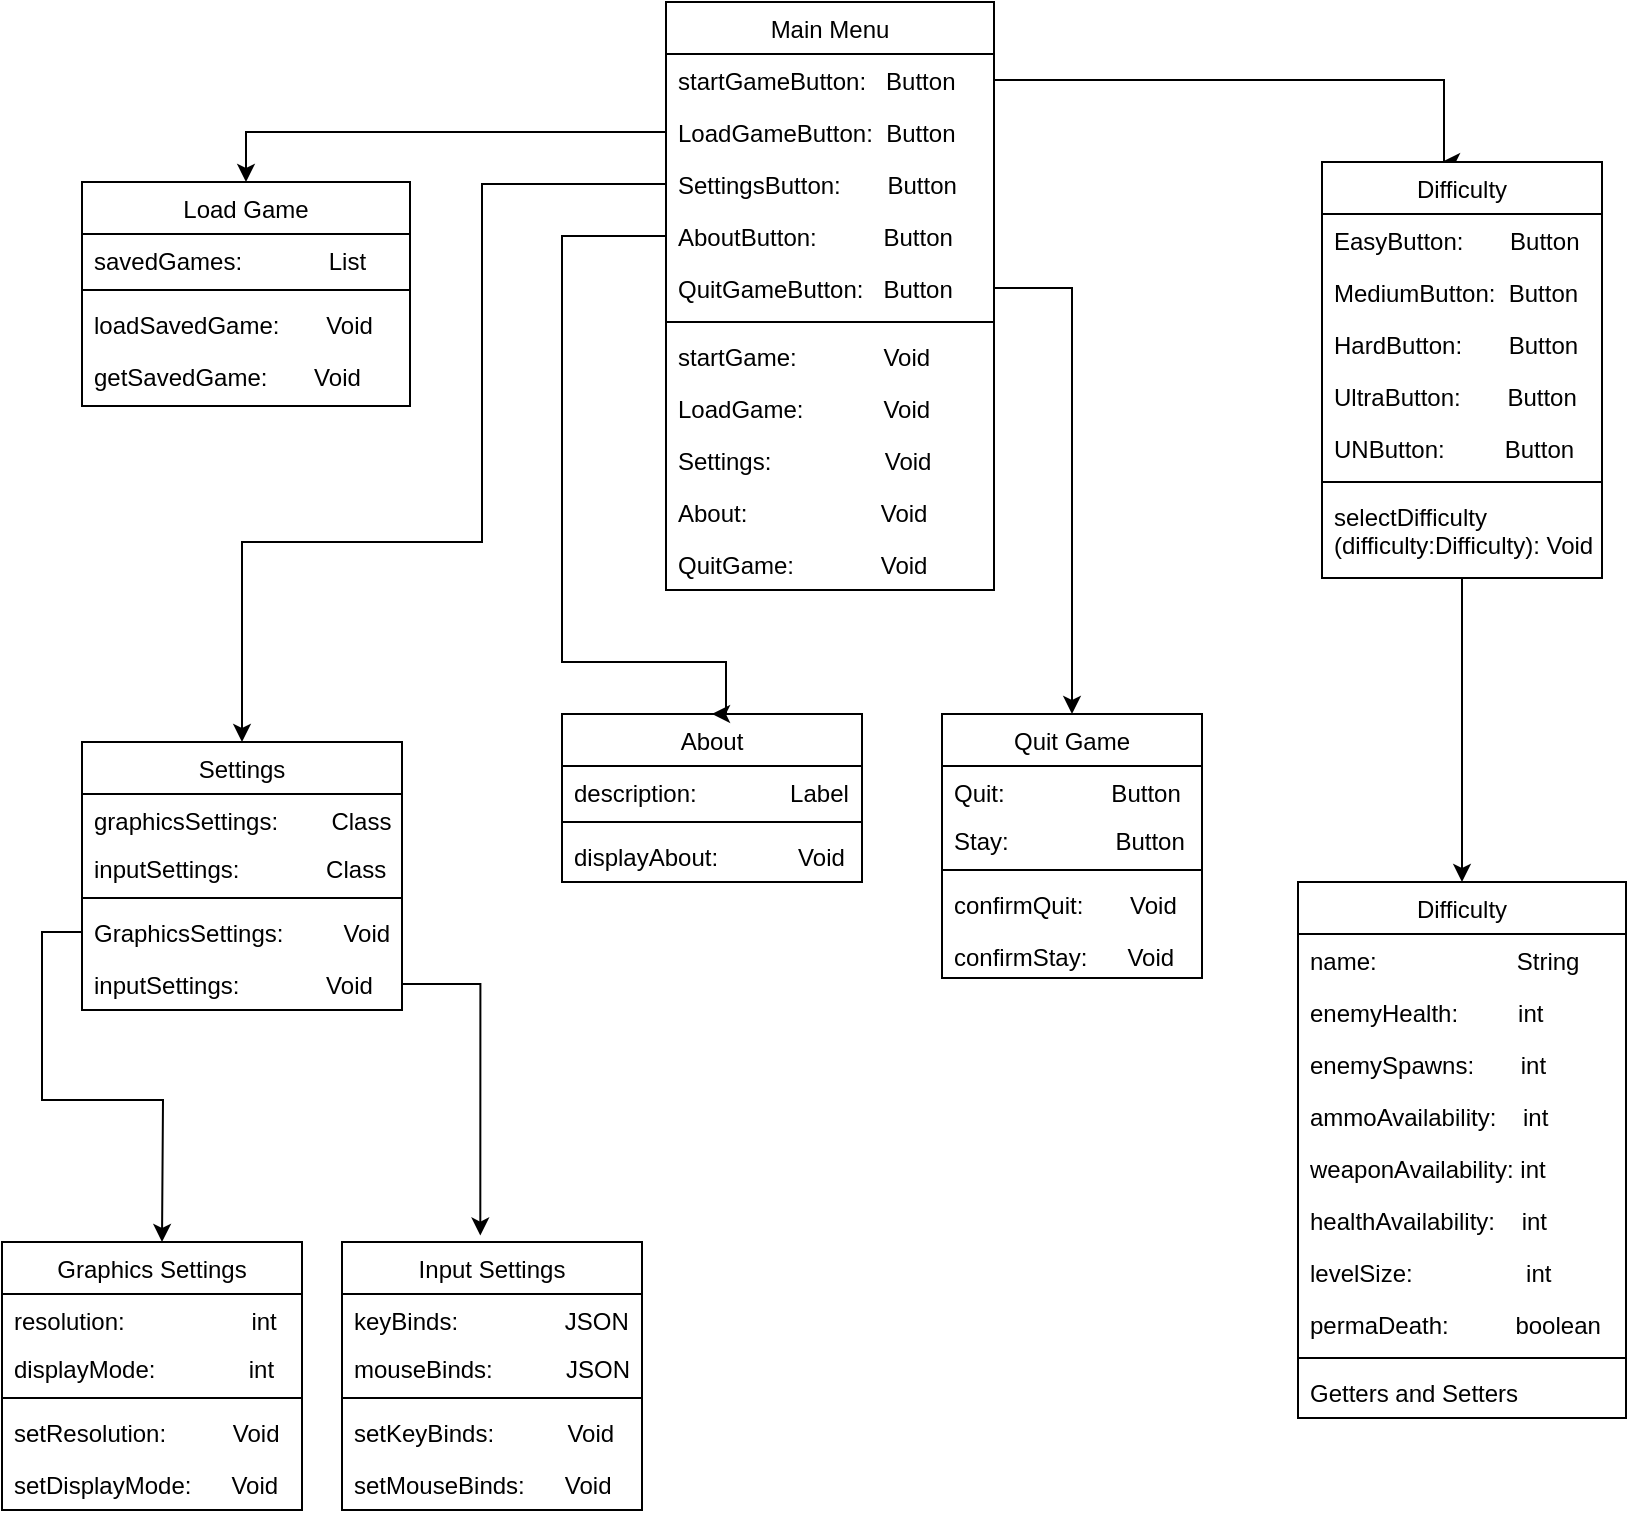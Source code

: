 <mxfile version="22.0.8" type="onedrive">
  <diagram id="C5RBs43oDa-KdzZeNtuy" name="Page-1">
    <mxGraphModel grid="1" page="1" gridSize="10" guides="1" tooltips="1" connect="1" arrows="1" fold="1" pageScale="1" pageWidth="827" pageHeight="1169" math="0" shadow="0">
      <root>
        <mxCell id="WIyWlLk6GJQsqaUBKTNV-0" />
        <mxCell id="WIyWlLk6GJQsqaUBKTNV-1" parent="WIyWlLk6GJQsqaUBKTNV-0" />
        <mxCell id="zkfFHV4jXpPFQw0GAbJ--17" value="Main Menu" style="swimlane;fontStyle=0;align=center;verticalAlign=top;childLayout=stackLayout;horizontal=1;startSize=26;horizontalStack=0;resizeParent=1;resizeLast=0;collapsible=1;marginBottom=0;rounded=0;shadow=0;strokeWidth=1;" vertex="1" parent="WIyWlLk6GJQsqaUBKTNV-1">
          <mxGeometry x="332" y="40" width="164" height="294" as="geometry">
            <mxRectangle x="332" y="40" width="160" height="26" as="alternateBounds" />
          </mxGeometry>
        </mxCell>
        <mxCell id="atT_8PSZAHXJFPYYS9Vs-11" style="edgeStyle=orthogonalEdgeStyle;rounded=0;orthogonalLoop=1;jettySize=auto;html=1;" edge="1" parent="zkfFHV4jXpPFQw0GAbJ--17" source="zkfFHV4jXpPFQw0GAbJ--18">
          <mxGeometry relative="1" as="geometry">
            <mxPoint x="388" y="80" as="targetPoint" />
            <Array as="points">
              <mxPoint x="389" y="39" />
              <mxPoint x="389" y="80" />
            </Array>
          </mxGeometry>
        </mxCell>
        <mxCell id="zkfFHV4jXpPFQw0GAbJ--18" value="startGameButton:   Button" style="text;align=left;verticalAlign=top;spacingLeft=4;spacingRight=4;overflow=hidden;rotatable=0;points=[[0,0.5],[1,0.5]];portConstraint=eastwest;" vertex="1" parent="zkfFHV4jXpPFQw0GAbJ--17">
          <mxGeometry y="26" width="164" height="26" as="geometry" />
        </mxCell>
        <mxCell id="zkfFHV4jXpPFQw0GAbJ--19" value="LoadGameButton:  Button" style="text;align=left;verticalAlign=top;spacingLeft=4;spacingRight=4;overflow=hidden;rotatable=0;points=[[0,0.5],[1,0.5]];portConstraint=eastwest;rounded=0;shadow=0;html=0;" vertex="1" parent="zkfFHV4jXpPFQw0GAbJ--17">
          <mxGeometry y="52" width="164" height="26" as="geometry" />
        </mxCell>
        <mxCell id="atT_8PSZAHXJFPYYS9Vs-115" style="edgeStyle=orthogonalEdgeStyle;rounded=0;orthogonalLoop=1;jettySize=auto;html=1;exitX=0;exitY=0.5;exitDx=0;exitDy=0;" edge="1" parent="zkfFHV4jXpPFQw0GAbJ--17" source="zkfFHV4jXpPFQw0GAbJ--20">
          <mxGeometry relative="1" as="geometry">
            <mxPoint x="-212" y="370" as="targetPoint" />
            <Array as="points">
              <mxPoint x="-92" y="91" />
              <mxPoint x="-92" y="270" />
              <mxPoint x="-212" y="270" />
            </Array>
          </mxGeometry>
        </mxCell>
        <mxCell id="zkfFHV4jXpPFQw0GAbJ--20" value="SettingsButton:       Button" style="text;align=left;verticalAlign=top;spacingLeft=4;spacingRight=4;overflow=hidden;rotatable=0;points=[[0,0.5],[1,0.5]];portConstraint=eastwest;rounded=0;shadow=0;html=0;" vertex="1" parent="zkfFHV4jXpPFQw0GAbJ--17">
          <mxGeometry y="78" width="164" height="26" as="geometry" />
        </mxCell>
        <mxCell id="zkfFHV4jXpPFQw0GAbJ--21" value="AboutButton:          Button" style="text;align=left;verticalAlign=top;spacingLeft=4;spacingRight=4;overflow=hidden;rotatable=0;points=[[0,0.5],[1,0.5]];portConstraint=eastwest;rounded=0;shadow=0;html=0;" vertex="1" parent="zkfFHV4jXpPFQw0GAbJ--17">
          <mxGeometry y="104" width="164" height="26" as="geometry" />
        </mxCell>
        <mxCell id="zkfFHV4jXpPFQw0GAbJ--22" value="QuitGameButton:   Button" style="text;align=left;verticalAlign=top;spacingLeft=4;spacingRight=4;overflow=hidden;rotatable=0;points=[[0,0.5],[1,0.5]];portConstraint=eastwest;rounded=0;shadow=0;html=0;" vertex="1" parent="zkfFHV4jXpPFQw0GAbJ--17">
          <mxGeometry y="130" width="164" height="26" as="geometry" />
        </mxCell>
        <mxCell id="zkfFHV4jXpPFQw0GAbJ--23" value="" style="line;html=1;strokeWidth=1;align=left;verticalAlign=middle;spacingTop=-1;spacingLeft=3;spacingRight=3;rotatable=0;labelPosition=right;points=[];portConstraint=eastwest;" vertex="1" parent="zkfFHV4jXpPFQw0GAbJ--17">
          <mxGeometry y="156" width="164" height="8" as="geometry" />
        </mxCell>
        <mxCell id="atT_8PSZAHXJFPYYS9Vs-5" value="startGame:             Void" style="text;align=left;verticalAlign=top;spacingLeft=4;spacingRight=4;overflow=hidden;rotatable=0;points=[[0,0.5],[1,0.5]];portConstraint=eastwest;" vertex="1" parent="zkfFHV4jXpPFQw0GAbJ--17">
          <mxGeometry y="164" width="164" height="26" as="geometry" />
        </mxCell>
        <mxCell id="atT_8PSZAHXJFPYYS9Vs-6" value="LoadGame:            Void" style="text;align=left;verticalAlign=top;spacingLeft=4;spacingRight=4;overflow=hidden;rotatable=0;points=[[0,0.5],[1,0.5]];portConstraint=eastwest;rounded=0;shadow=0;html=0;" vertex="1" parent="zkfFHV4jXpPFQw0GAbJ--17">
          <mxGeometry y="190" width="164" height="26" as="geometry" />
        </mxCell>
        <mxCell id="atT_8PSZAHXJFPYYS9Vs-7" value="Settings:                 Void" style="text;align=left;verticalAlign=top;spacingLeft=4;spacingRight=4;overflow=hidden;rotatable=0;points=[[0,0.5],[1,0.5]];portConstraint=eastwest;rounded=0;shadow=0;html=0;" vertex="1" parent="zkfFHV4jXpPFQw0GAbJ--17">
          <mxGeometry y="216" width="164" height="26" as="geometry" />
        </mxCell>
        <mxCell id="atT_8PSZAHXJFPYYS9Vs-8" value="About:                    Void" style="text;align=left;verticalAlign=top;spacingLeft=4;spacingRight=4;overflow=hidden;rotatable=0;points=[[0,0.5],[1,0.5]];portConstraint=eastwest;rounded=0;shadow=0;html=0;" vertex="1" parent="zkfFHV4jXpPFQw0GAbJ--17">
          <mxGeometry y="242" width="164" height="26" as="geometry" />
        </mxCell>
        <mxCell id="atT_8PSZAHXJFPYYS9Vs-9" value="QuitGame:             Void" style="text;align=left;verticalAlign=top;spacingLeft=4;spacingRight=4;overflow=hidden;rotatable=0;points=[[0,0.5],[1,0.5]];portConstraint=eastwest;rounded=0;shadow=0;html=0;" vertex="1" parent="zkfFHV4jXpPFQw0GAbJ--17">
          <mxGeometry y="268" width="164" height="26" as="geometry" />
        </mxCell>
        <mxCell id="atT_8PSZAHXJFPYYS9Vs-40" value="Difficulty" style="swimlane;fontStyle=0;align=center;verticalAlign=top;childLayout=stackLayout;horizontal=1;startSize=26;horizontalStack=0;resizeParent=1;resizeLast=0;collapsible=1;marginBottom=0;rounded=0;shadow=0;strokeWidth=1;" vertex="1" parent="WIyWlLk6GJQsqaUBKTNV-1">
          <mxGeometry x="660" y="120" width="140" height="208" as="geometry">
            <mxRectangle x="332" y="40" width="160" height="26" as="alternateBounds" />
          </mxGeometry>
        </mxCell>
        <mxCell id="atT_8PSZAHXJFPYYS9Vs-42" value="EasyButton:       Button" style="text;align=left;verticalAlign=top;spacingLeft=4;spacingRight=4;overflow=hidden;rotatable=0;points=[[0,0.5],[1,0.5]];portConstraint=eastwest;" vertex="1" parent="atT_8PSZAHXJFPYYS9Vs-40">
          <mxGeometry y="26" width="140" height="26" as="geometry" />
        </mxCell>
        <mxCell id="atT_8PSZAHXJFPYYS9Vs-43" value="MediumButton:  Button" style="text;align=left;verticalAlign=top;spacingLeft=4;spacingRight=4;overflow=hidden;rotatable=0;points=[[0,0.5],[1,0.5]];portConstraint=eastwest;rounded=0;shadow=0;html=0;" vertex="1" parent="atT_8PSZAHXJFPYYS9Vs-40">
          <mxGeometry y="52" width="140" height="26" as="geometry" />
        </mxCell>
        <mxCell id="atT_8PSZAHXJFPYYS9Vs-44" value="HardButton:       Button" style="text;align=left;verticalAlign=top;spacingLeft=4;spacingRight=4;overflow=hidden;rotatable=0;points=[[0,0.5],[1,0.5]];portConstraint=eastwest;rounded=0;shadow=0;html=0;" vertex="1" parent="atT_8PSZAHXJFPYYS9Vs-40">
          <mxGeometry y="78" width="140" height="26" as="geometry" />
        </mxCell>
        <mxCell id="atT_8PSZAHXJFPYYS9Vs-45" value="UltraButton:       Button" style="text;align=left;verticalAlign=top;spacingLeft=4;spacingRight=4;overflow=hidden;rotatable=0;points=[[0,0.5],[1,0.5]];portConstraint=eastwest;rounded=0;shadow=0;html=0;" vertex="1" parent="atT_8PSZAHXJFPYYS9Vs-40">
          <mxGeometry y="104" width="140" height="26" as="geometry" />
        </mxCell>
        <mxCell id="atT_8PSZAHXJFPYYS9Vs-46" value="UNButton:         Button" style="text;align=left;verticalAlign=top;spacingLeft=4;spacingRight=4;overflow=hidden;rotatable=0;points=[[0,0.5],[1,0.5]];portConstraint=eastwest;rounded=0;shadow=0;html=0;" vertex="1" parent="atT_8PSZAHXJFPYYS9Vs-40">
          <mxGeometry y="130" width="140" height="26" as="geometry" />
        </mxCell>
        <mxCell id="atT_8PSZAHXJFPYYS9Vs-47" value="" style="line;html=1;strokeWidth=1;align=left;verticalAlign=middle;spacingTop=-1;spacingLeft=3;spacingRight=3;rotatable=0;labelPosition=right;points=[];portConstraint=eastwest;" vertex="1" parent="atT_8PSZAHXJFPYYS9Vs-40">
          <mxGeometry y="156" width="140" height="8" as="geometry" />
        </mxCell>
        <mxCell id="atT_8PSZAHXJFPYYS9Vs-48" value="selectDifficulty&#xa;(difficulty:Difficulty): Void" style="text;align=left;verticalAlign=top;spacingLeft=4;spacingRight=4;overflow=hidden;rotatable=0;points=[[0,0.5],[1,0.5]];portConstraint=eastwest;" vertex="1" parent="atT_8PSZAHXJFPYYS9Vs-40">
          <mxGeometry y="164" width="140" height="38" as="geometry" />
        </mxCell>
        <mxCell id="atT_8PSZAHXJFPYYS9Vs-53" style="edgeStyle=orthogonalEdgeStyle;rounded=0;orthogonalLoop=1;jettySize=auto;html=1;exitX=1;exitY=0.5;exitDx=0;exitDy=0;" edge="1" parent="atT_8PSZAHXJFPYYS9Vs-40" source="atT_8PSZAHXJFPYYS9Vs-45" target="atT_8PSZAHXJFPYYS9Vs-45">
          <mxGeometry relative="1" as="geometry" />
        </mxCell>
        <mxCell id="atT_8PSZAHXJFPYYS9Vs-82" value="Difficulty" style="swimlane;fontStyle=0;align=center;verticalAlign=top;childLayout=stackLayout;horizontal=1;startSize=26;horizontalStack=0;resizeParent=1;resizeLast=0;collapsible=1;marginBottom=0;rounded=0;shadow=0;strokeWidth=1;" vertex="1" parent="WIyWlLk6GJQsqaUBKTNV-1">
          <mxGeometry x="648" y="480" width="164" height="268" as="geometry">
            <mxRectangle x="332" y="40" width="160" height="26" as="alternateBounds" />
          </mxGeometry>
        </mxCell>
        <mxCell id="atT_8PSZAHXJFPYYS9Vs-84" value="name:                     String" style="text;align=left;verticalAlign=top;spacingLeft=4;spacingRight=4;overflow=hidden;rotatable=0;points=[[0,0.5],[1,0.5]];portConstraint=eastwest;" vertex="1" parent="atT_8PSZAHXJFPYYS9Vs-82">
          <mxGeometry y="26" width="164" height="26" as="geometry" />
        </mxCell>
        <mxCell id="atT_8PSZAHXJFPYYS9Vs-85" value="enemyHealth:         int" style="text;align=left;verticalAlign=top;spacingLeft=4;spacingRight=4;overflow=hidden;rotatable=0;points=[[0,0.5],[1,0.5]];portConstraint=eastwest;rounded=0;shadow=0;html=0;" vertex="1" parent="atT_8PSZAHXJFPYYS9Vs-82">
          <mxGeometry y="52" width="164" height="26" as="geometry" />
        </mxCell>
        <mxCell id="atT_8PSZAHXJFPYYS9Vs-86" value="enemySpawns:       int " style="text;align=left;verticalAlign=top;spacingLeft=4;spacingRight=4;overflow=hidden;rotatable=0;points=[[0,0.5],[1,0.5]];portConstraint=eastwest;rounded=0;shadow=0;html=0;" vertex="1" parent="atT_8PSZAHXJFPYYS9Vs-82">
          <mxGeometry y="78" width="164" height="26" as="geometry" />
        </mxCell>
        <mxCell id="atT_8PSZAHXJFPYYS9Vs-87" value="ammoAvailability:    int" style="text;align=left;verticalAlign=top;spacingLeft=4;spacingRight=4;overflow=hidden;rotatable=0;points=[[0,0.5],[1,0.5]];portConstraint=eastwest;rounded=0;shadow=0;html=0;" vertex="1" parent="atT_8PSZAHXJFPYYS9Vs-82">
          <mxGeometry y="104" width="164" height="26" as="geometry" />
        </mxCell>
        <mxCell id="atT_8PSZAHXJFPYYS9Vs-88" value="weaponAvailability: int" style="text;align=left;verticalAlign=top;spacingLeft=4;spacingRight=4;overflow=hidden;rotatable=0;points=[[0,0.5],[1,0.5]];portConstraint=eastwest;rounded=0;shadow=0;html=0;" vertex="1" parent="atT_8PSZAHXJFPYYS9Vs-82">
          <mxGeometry y="130" width="164" height="26" as="geometry" />
        </mxCell>
        <mxCell id="atT_8PSZAHXJFPYYS9Vs-96" value="healthAvailability:    int" style="text;align=left;verticalAlign=top;spacingLeft=4;spacingRight=4;overflow=hidden;rotatable=0;points=[[0,0.5],[1,0.5]];portConstraint=eastwest;rounded=0;shadow=0;html=0;" vertex="1" parent="atT_8PSZAHXJFPYYS9Vs-82">
          <mxGeometry y="156" width="164" height="26" as="geometry" />
        </mxCell>
        <mxCell id="atT_8PSZAHXJFPYYS9Vs-95" value="levelSize:                 int" style="text;align=left;verticalAlign=top;spacingLeft=4;spacingRight=4;overflow=hidden;rotatable=0;points=[[0,0.5],[1,0.5]];portConstraint=eastwest;rounded=0;shadow=0;html=0;" vertex="1" parent="atT_8PSZAHXJFPYYS9Vs-82">
          <mxGeometry y="182" width="164" height="26" as="geometry" />
        </mxCell>
        <mxCell id="atT_8PSZAHXJFPYYS9Vs-97" value="permaDeath:          boolean" style="text;align=left;verticalAlign=top;spacingLeft=4;spacingRight=4;overflow=hidden;rotatable=0;points=[[0,0.5],[1,0.5]];portConstraint=eastwest;rounded=0;shadow=0;html=0;" vertex="1" parent="atT_8PSZAHXJFPYYS9Vs-82">
          <mxGeometry y="208" width="164" height="26" as="geometry" />
        </mxCell>
        <mxCell id="atT_8PSZAHXJFPYYS9Vs-89" value="" style="line;html=1;strokeWidth=1;align=left;verticalAlign=middle;spacingTop=-1;spacingLeft=3;spacingRight=3;rotatable=0;labelPosition=right;points=[];portConstraint=eastwest;" vertex="1" parent="atT_8PSZAHXJFPYYS9Vs-82">
          <mxGeometry y="234" width="164" height="8" as="geometry" />
        </mxCell>
        <mxCell id="atT_8PSZAHXJFPYYS9Vs-90" value="Getters and Setters" style="text;align=left;verticalAlign=top;spacingLeft=4;spacingRight=4;overflow=hidden;rotatable=0;points=[[0,0.5],[1,0.5]];portConstraint=eastwest;" vertex="1" parent="atT_8PSZAHXJFPYYS9Vs-82">
          <mxGeometry y="242" width="164" height="26" as="geometry" />
        </mxCell>
        <mxCell id="atT_8PSZAHXJFPYYS9Vs-99" value="Load Game" style="swimlane;fontStyle=0;align=center;verticalAlign=top;childLayout=stackLayout;horizontal=1;startSize=26;horizontalStack=0;resizeParent=1;resizeLast=0;collapsible=1;marginBottom=0;rounded=0;shadow=0;strokeWidth=1;" vertex="1" parent="WIyWlLk6GJQsqaUBKTNV-1">
          <mxGeometry x="40" y="130" width="164" height="112" as="geometry">
            <mxRectangle x="332" y="40" width="160" height="26" as="alternateBounds" />
          </mxGeometry>
        </mxCell>
        <mxCell id="atT_8PSZAHXJFPYYS9Vs-101" value="savedGames:             List" style="text;align=left;verticalAlign=top;spacingLeft=4;spacingRight=4;overflow=hidden;rotatable=0;points=[[0,0.5],[1,0.5]];portConstraint=eastwest;" vertex="1" parent="atT_8PSZAHXJFPYYS9Vs-99">
          <mxGeometry y="26" width="164" height="24" as="geometry" />
        </mxCell>
        <mxCell id="atT_8PSZAHXJFPYYS9Vs-107" value="" style="line;html=1;strokeWidth=1;align=left;verticalAlign=middle;spacingTop=-1;spacingLeft=3;spacingRight=3;rotatable=0;labelPosition=right;points=[];portConstraint=eastwest;" vertex="1" parent="atT_8PSZAHXJFPYYS9Vs-99">
          <mxGeometry y="50" width="164" height="8" as="geometry" />
        </mxCell>
        <mxCell id="atT_8PSZAHXJFPYYS9Vs-108" value="loadSavedGame:       Void&#xa;" style="text;align=left;verticalAlign=top;spacingLeft=4;spacingRight=4;overflow=hidden;rotatable=0;points=[[0,0.5],[1,0.5]];portConstraint=eastwest;" vertex="1" parent="atT_8PSZAHXJFPYYS9Vs-99">
          <mxGeometry y="58" width="164" height="26" as="geometry" />
        </mxCell>
        <mxCell id="atT_8PSZAHXJFPYYS9Vs-114" value="getSavedGame:       Void&#xa;" style="text;align=left;verticalAlign=top;spacingLeft=4;spacingRight=4;overflow=hidden;rotatable=0;points=[[0,0.5],[1,0.5]];portConstraint=eastwest;" vertex="1" parent="atT_8PSZAHXJFPYYS9Vs-99">
          <mxGeometry y="84" width="164" height="26" as="geometry" />
        </mxCell>
        <mxCell id="atT_8PSZAHXJFPYYS9Vs-98" style="edgeStyle=orthogonalEdgeStyle;rounded=0;orthogonalLoop=1;jettySize=auto;html=1;entryX=0.5;entryY=0;entryDx=0;entryDy=0;" edge="1" parent="WIyWlLk6GJQsqaUBKTNV-1" source="zkfFHV4jXpPFQw0GAbJ--19" target="atT_8PSZAHXJFPYYS9Vs-99">
          <mxGeometry relative="1" as="geometry">
            <mxPoint x="90.0" y="130" as="targetPoint" />
            <Array as="points">
              <mxPoint x="122" y="105" />
            </Array>
          </mxGeometry>
        </mxCell>
        <mxCell id="atT_8PSZAHXJFPYYS9Vs-126" value="Settings" style="swimlane;fontStyle=0;align=center;verticalAlign=top;childLayout=stackLayout;horizontal=1;startSize=26;horizontalStack=0;resizeParent=1;resizeLast=0;collapsible=1;marginBottom=0;rounded=0;shadow=0;strokeWidth=1;" vertex="1" parent="WIyWlLk6GJQsqaUBKTNV-1">
          <mxGeometry x="40" y="410" width="160" height="134" as="geometry">
            <mxRectangle x="332" y="40" width="160" height="26" as="alternateBounds" />
          </mxGeometry>
        </mxCell>
        <mxCell id="atT_8PSZAHXJFPYYS9Vs-127" value="graphicsSettings:        Class" style="text;align=left;verticalAlign=top;spacingLeft=4;spacingRight=4;overflow=hidden;rotatable=0;points=[[0,0.5],[1,0.5]];portConstraint=eastwest;" vertex="1" parent="atT_8PSZAHXJFPYYS9Vs-126">
          <mxGeometry y="26" width="160" height="24" as="geometry" />
        </mxCell>
        <mxCell id="atT_8PSZAHXJFPYYS9Vs-136" value="inputSettings:             Class" style="text;align=left;verticalAlign=top;spacingLeft=4;spacingRight=4;overflow=hidden;rotatable=0;points=[[0,0.5],[1,0.5]];portConstraint=eastwest;" vertex="1" parent="atT_8PSZAHXJFPYYS9Vs-126">
          <mxGeometry y="50" width="160" height="24" as="geometry" />
        </mxCell>
        <mxCell id="atT_8PSZAHXJFPYYS9Vs-128" value="" style="line;html=1;strokeWidth=1;align=left;verticalAlign=middle;spacingTop=-1;spacingLeft=3;spacingRight=3;rotatable=0;labelPosition=right;points=[];portConstraint=eastwest;" vertex="1" parent="atT_8PSZAHXJFPYYS9Vs-126">
          <mxGeometry y="74" width="160" height="8" as="geometry" />
        </mxCell>
        <mxCell id="atT_8PSZAHXJFPYYS9Vs-137" style="edgeStyle=orthogonalEdgeStyle;rounded=0;orthogonalLoop=1;jettySize=auto;html=1;" edge="1" parent="atT_8PSZAHXJFPYYS9Vs-126" source="atT_8PSZAHXJFPYYS9Vs-129">
          <mxGeometry relative="1" as="geometry">
            <mxPoint x="40.0" y="250" as="targetPoint" />
          </mxGeometry>
        </mxCell>
        <mxCell id="atT_8PSZAHXJFPYYS9Vs-129" value="GraphicsSettings:         Void" style="text;align=left;verticalAlign=top;spacingLeft=4;spacingRight=4;overflow=hidden;rotatable=0;points=[[0,0.5],[1,0.5]];portConstraint=eastwest;" vertex="1" parent="atT_8PSZAHXJFPYYS9Vs-126">
          <mxGeometry y="82" width="160" height="26" as="geometry" />
        </mxCell>
        <mxCell id="atT_8PSZAHXJFPYYS9Vs-130" value="inputSettings:             Void&#xa;" style="text;align=left;verticalAlign=top;spacingLeft=4;spacingRight=4;overflow=hidden;rotatable=0;points=[[0,0.5],[1,0.5]];portConstraint=eastwest;" vertex="1" parent="atT_8PSZAHXJFPYYS9Vs-126">
          <mxGeometry y="108" width="160" height="26" as="geometry" />
        </mxCell>
        <mxCell id="atT_8PSZAHXJFPYYS9Vs-138" value="Graphics Settings" style="swimlane;fontStyle=0;align=center;verticalAlign=top;childLayout=stackLayout;horizontal=1;startSize=26;horizontalStack=0;resizeParent=1;resizeLast=0;collapsible=1;marginBottom=0;rounded=0;shadow=0;strokeWidth=1;" vertex="1" parent="WIyWlLk6GJQsqaUBKTNV-1">
          <mxGeometry y="660" width="150" height="134" as="geometry">
            <mxRectangle x="332" y="40" width="160" height="26" as="alternateBounds" />
          </mxGeometry>
        </mxCell>
        <mxCell id="atT_8PSZAHXJFPYYS9Vs-139" value="resolution:                   int" style="text;align=left;verticalAlign=top;spacingLeft=4;spacingRight=4;overflow=hidden;rotatable=0;points=[[0,0.5],[1,0.5]];portConstraint=eastwest;" vertex="1" parent="atT_8PSZAHXJFPYYS9Vs-138">
          <mxGeometry y="26" width="150" height="24" as="geometry" />
        </mxCell>
        <mxCell id="atT_8PSZAHXJFPYYS9Vs-140" value="displayMode:              int" style="text;align=left;verticalAlign=top;spacingLeft=4;spacingRight=4;overflow=hidden;rotatable=0;points=[[0,0.5],[1,0.5]];portConstraint=eastwest;" vertex="1" parent="atT_8PSZAHXJFPYYS9Vs-138">
          <mxGeometry y="50" width="150" height="24" as="geometry" />
        </mxCell>
        <mxCell id="atT_8PSZAHXJFPYYS9Vs-141" value="" style="line;html=1;strokeWidth=1;align=left;verticalAlign=middle;spacingTop=-1;spacingLeft=3;spacingRight=3;rotatable=0;labelPosition=right;points=[];portConstraint=eastwest;" vertex="1" parent="atT_8PSZAHXJFPYYS9Vs-138">
          <mxGeometry y="74" width="150" height="8" as="geometry" />
        </mxCell>
        <mxCell id="atT_8PSZAHXJFPYYS9Vs-143" value="setResolution:          Void" style="text;align=left;verticalAlign=top;spacingLeft=4;spacingRight=4;overflow=hidden;rotatable=0;points=[[0,0.5],[1,0.5]];portConstraint=eastwest;" vertex="1" parent="atT_8PSZAHXJFPYYS9Vs-138">
          <mxGeometry y="82" width="150" height="26" as="geometry" />
        </mxCell>
        <mxCell id="atT_8PSZAHXJFPYYS9Vs-144" value="setDisplayMode:      Void" style="text;align=left;verticalAlign=top;spacingLeft=4;spacingRight=4;overflow=hidden;rotatable=0;points=[[0,0.5],[1,0.5]];portConstraint=eastwest;" vertex="1" parent="atT_8PSZAHXJFPYYS9Vs-138">
          <mxGeometry y="108" width="150" height="26" as="geometry" />
        </mxCell>
        <mxCell id="atT_8PSZAHXJFPYYS9Vs-146" value="Input Settings" style="swimlane;fontStyle=0;align=center;verticalAlign=top;childLayout=stackLayout;horizontal=1;startSize=26;horizontalStack=0;resizeParent=1;resizeLast=0;collapsible=1;marginBottom=0;rounded=0;shadow=0;strokeWidth=1;" vertex="1" parent="WIyWlLk6GJQsqaUBKTNV-1">
          <mxGeometry x="170" y="660" width="150" height="134" as="geometry">
            <mxRectangle x="332" y="40" width="160" height="26" as="alternateBounds" />
          </mxGeometry>
        </mxCell>
        <mxCell id="atT_8PSZAHXJFPYYS9Vs-147" value="keyBinds:                JSON" style="text;align=left;verticalAlign=top;spacingLeft=4;spacingRight=4;overflow=hidden;rotatable=0;points=[[0,0.5],[1,0.5]];portConstraint=eastwest;" vertex="1" parent="atT_8PSZAHXJFPYYS9Vs-146">
          <mxGeometry y="26" width="150" height="24" as="geometry" />
        </mxCell>
        <mxCell id="atT_8PSZAHXJFPYYS9Vs-148" value="mouseBinds:           JSON " style="text;align=left;verticalAlign=top;spacingLeft=4;spacingRight=4;overflow=hidden;rotatable=0;points=[[0,0.5],[1,0.5]];portConstraint=eastwest;" vertex="1" parent="atT_8PSZAHXJFPYYS9Vs-146">
          <mxGeometry y="50" width="150" height="24" as="geometry" />
        </mxCell>
        <mxCell id="atT_8PSZAHXJFPYYS9Vs-149" value="" style="line;html=1;strokeWidth=1;align=left;verticalAlign=middle;spacingTop=-1;spacingLeft=3;spacingRight=3;rotatable=0;labelPosition=right;points=[];portConstraint=eastwest;" vertex="1" parent="atT_8PSZAHXJFPYYS9Vs-146">
          <mxGeometry y="74" width="150" height="8" as="geometry" />
        </mxCell>
        <mxCell id="atT_8PSZAHXJFPYYS9Vs-150" value="setKeyBinds:           Void" style="text;align=left;verticalAlign=top;spacingLeft=4;spacingRight=4;overflow=hidden;rotatable=0;points=[[0,0.5],[1,0.5]];portConstraint=eastwest;" vertex="1" parent="atT_8PSZAHXJFPYYS9Vs-146">
          <mxGeometry y="82" width="150" height="26" as="geometry" />
        </mxCell>
        <mxCell id="atT_8PSZAHXJFPYYS9Vs-151" value="setMouseBinds:      Void" style="text;align=left;verticalAlign=top;spacingLeft=4;spacingRight=4;overflow=hidden;rotatable=0;points=[[0,0.5],[1,0.5]];portConstraint=eastwest;" vertex="1" parent="atT_8PSZAHXJFPYYS9Vs-146">
          <mxGeometry y="108" width="150" height="26" as="geometry" />
        </mxCell>
        <mxCell id="atT_8PSZAHXJFPYYS9Vs-145" style="edgeStyle=orthogonalEdgeStyle;rounded=0;orthogonalLoop=1;jettySize=auto;html=1;entryX=0.461;entryY=-0.024;entryDx=0;entryDy=0;entryPerimeter=0;" edge="1" parent="WIyWlLk6GJQsqaUBKTNV-1" source="atT_8PSZAHXJFPYYS9Vs-130" target="atT_8PSZAHXJFPYYS9Vs-146">
          <mxGeometry relative="1" as="geometry">
            <mxPoint x="240.0" y="600" as="targetPoint" />
          </mxGeometry>
        </mxCell>
        <mxCell id="atT_8PSZAHXJFPYYS9Vs-153" value="About" style="swimlane;fontStyle=0;align=center;verticalAlign=top;childLayout=stackLayout;horizontal=1;startSize=26;horizontalStack=0;resizeParent=1;resizeLast=0;collapsible=1;marginBottom=0;rounded=0;shadow=0;strokeWidth=1;" vertex="1" parent="WIyWlLk6GJQsqaUBKTNV-1">
          <mxGeometry x="280" y="396" width="150" height="84" as="geometry">
            <mxRectangle x="332" y="40" width="160" height="26" as="alternateBounds" />
          </mxGeometry>
        </mxCell>
        <mxCell id="atT_8PSZAHXJFPYYS9Vs-154" value="description:              Label" style="text;align=left;verticalAlign=top;spacingLeft=4;spacingRight=4;overflow=hidden;rotatable=0;points=[[0,0.5],[1,0.5]];portConstraint=eastwest;" vertex="1" parent="atT_8PSZAHXJFPYYS9Vs-153">
          <mxGeometry y="26" width="150" height="24" as="geometry" />
        </mxCell>
        <mxCell id="atT_8PSZAHXJFPYYS9Vs-155" value="" style="line;html=1;strokeWidth=1;align=left;verticalAlign=middle;spacingTop=-1;spacingLeft=3;spacingRight=3;rotatable=0;labelPosition=right;points=[];portConstraint=eastwest;" vertex="1" parent="atT_8PSZAHXJFPYYS9Vs-153">
          <mxGeometry y="50" width="150" height="8" as="geometry" />
        </mxCell>
        <mxCell id="atT_8PSZAHXJFPYYS9Vs-156" value="displayAbout:            Void" style="text;align=left;verticalAlign=top;spacingLeft=4;spacingRight=4;overflow=hidden;rotatable=0;points=[[0,0.5],[1,0.5]];portConstraint=eastwest;" vertex="1" parent="atT_8PSZAHXJFPYYS9Vs-153">
          <mxGeometry y="58" width="150" height="26" as="geometry" />
        </mxCell>
        <mxCell id="atT_8PSZAHXJFPYYS9Vs-152" style="edgeStyle=orthogonalEdgeStyle;rounded=0;orthogonalLoop=1;jettySize=auto;html=1;entryX=0.5;entryY=0;entryDx=0;entryDy=0;" edge="1" parent="WIyWlLk6GJQsqaUBKTNV-1" source="zkfFHV4jXpPFQw0GAbJ--21" target="atT_8PSZAHXJFPYYS9Vs-153">
          <mxGeometry relative="1" as="geometry">
            <mxPoint x="400" y="390" as="targetPoint" />
            <Array as="points">
              <mxPoint x="280" y="157" />
              <mxPoint x="280" y="370" />
              <mxPoint x="362" y="370" />
            </Array>
          </mxGeometry>
        </mxCell>
        <mxCell id="atT_8PSZAHXJFPYYS9Vs-158" value="Quit Game" style="swimlane;fontStyle=0;align=center;verticalAlign=top;childLayout=stackLayout;horizontal=1;startSize=26;horizontalStack=0;resizeParent=1;resizeLast=0;collapsible=1;marginBottom=0;rounded=0;shadow=0;strokeWidth=1;" vertex="1" parent="WIyWlLk6GJQsqaUBKTNV-1">
          <mxGeometry x="470" y="396" width="130" height="132" as="geometry">
            <mxRectangle x="332" y="40" width="160" height="26" as="alternateBounds" />
          </mxGeometry>
        </mxCell>
        <mxCell id="atT_8PSZAHXJFPYYS9Vs-159" value="Quit:                Button" style="text;align=left;verticalAlign=top;spacingLeft=4;spacingRight=4;overflow=hidden;rotatable=0;points=[[0,0.5],[1,0.5]];portConstraint=eastwest;" vertex="1" parent="atT_8PSZAHXJFPYYS9Vs-158">
          <mxGeometry y="26" width="130" height="24" as="geometry" />
        </mxCell>
        <mxCell id="atT_8PSZAHXJFPYYS9Vs-163" value="Stay:                Button" style="text;align=left;verticalAlign=top;spacingLeft=4;spacingRight=4;overflow=hidden;rotatable=0;points=[[0,0.5],[1,0.5]];portConstraint=eastwest;" vertex="1" parent="atT_8PSZAHXJFPYYS9Vs-158">
          <mxGeometry y="50" width="130" height="24" as="geometry" />
        </mxCell>
        <mxCell id="atT_8PSZAHXJFPYYS9Vs-160" value="" style="line;html=1;strokeWidth=1;align=left;verticalAlign=middle;spacingTop=-1;spacingLeft=3;spacingRight=3;rotatable=0;labelPosition=right;points=[];portConstraint=eastwest;" vertex="1" parent="atT_8PSZAHXJFPYYS9Vs-158">
          <mxGeometry y="74" width="130" height="8" as="geometry" />
        </mxCell>
        <mxCell id="atT_8PSZAHXJFPYYS9Vs-161" value="confirmQuit:       Void" style="text;align=left;verticalAlign=top;spacingLeft=4;spacingRight=4;overflow=hidden;rotatable=0;points=[[0,0.5],[1,0.5]];portConstraint=eastwest;" vertex="1" parent="atT_8PSZAHXJFPYYS9Vs-158">
          <mxGeometry y="82" width="130" height="26" as="geometry" />
        </mxCell>
        <mxCell id="atT_8PSZAHXJFPYYS9Vs-164" value="confirmStay:      Void" style="text;align=left;verticalAlign=top;spacingLeft=4;spacingRight=4;overflow=hidden;rotatable=0;points=[[0,0.5],[1,0.5]];portConstraint=eastwest;" vertex="1" parent="atT_8PSZAHXJFPYYS9Vs-158">
          <mxGeometry y="108" width="130" height="24" as="geometry" />
        </mxCell>
        <mxCell id="atT_8PSZAHXJFPYYS9Vs-162" style="edgeStyle=orthogonalEdgeStyle;rounded=0;orthogonalLoop=1;jettySize=auto;html=1;exitX=1;exitY=0.5;exitDx=0;exitDy=0;entryX=0.5;entryY=0;entryDx=0;entryDy=0;" edge="1" parent="WIyWlLk6GJQsqaUBKTNV-1" source="zkfFHV4jXpPFQw0GAbJ--22" target="atT_8PSZAHXJFPYYS9Vs-158">
          <mxGeometry relative="1" as="geometry" />
        </mxCell>
        <mxCell id="atT_8PSZAHXJFPYYS9Vs-167" style="edgeStyle=orthogonalEdgeStyle;rounded=0;orthogonalLoop=1;jettySize=auto;html=1;exitX=0.5;exitY=1;exitDx=0;exitDy=0;entryX=0.5;entryY=0;entryDx=0;entryDy=0;" edge="1" parent="WIyWlLk6GJQsqaUBKTNV-1" source="atT_8PSZAHXJFPYYS9Vs-40" target="atT_8PSZAHXJFPYYS9Vs-82">
          <mxGeometry relative="1" as="geometry" />
        </mxCell>
      </root>
    </mxGraphModel>
  </diagram>
</mxfile>
